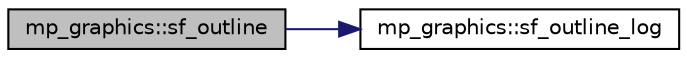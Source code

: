 digraph "mp_graphics::sf_outline"
{
  edge [fontname="Helvetica",fontsize="10",labelfontname="Helvetica",labelfontsize="10"];
  node [fontname="Helvetica",fontsize="10",shape=record];
  rankdir="LR";
  Node7055 [label="mp_graphics::sf_outline",height=0.2,width=0.4,color="black", fillcolor="grey75", style="filled", fontcolor="black"];
  Node7055 -> Node7056 [color="midnightblue",fontsize="10",style="solid",fontname="Helvetica"];
  Node7056 [label="mp_graphics::sf_outline_log",height=0.2,width=0.4,color="black", fillcolor="white", style="filled",URL="$da/d2c/classmp__graphics.html#a68c12654baf28f5e749fead0642eee53"];
}
